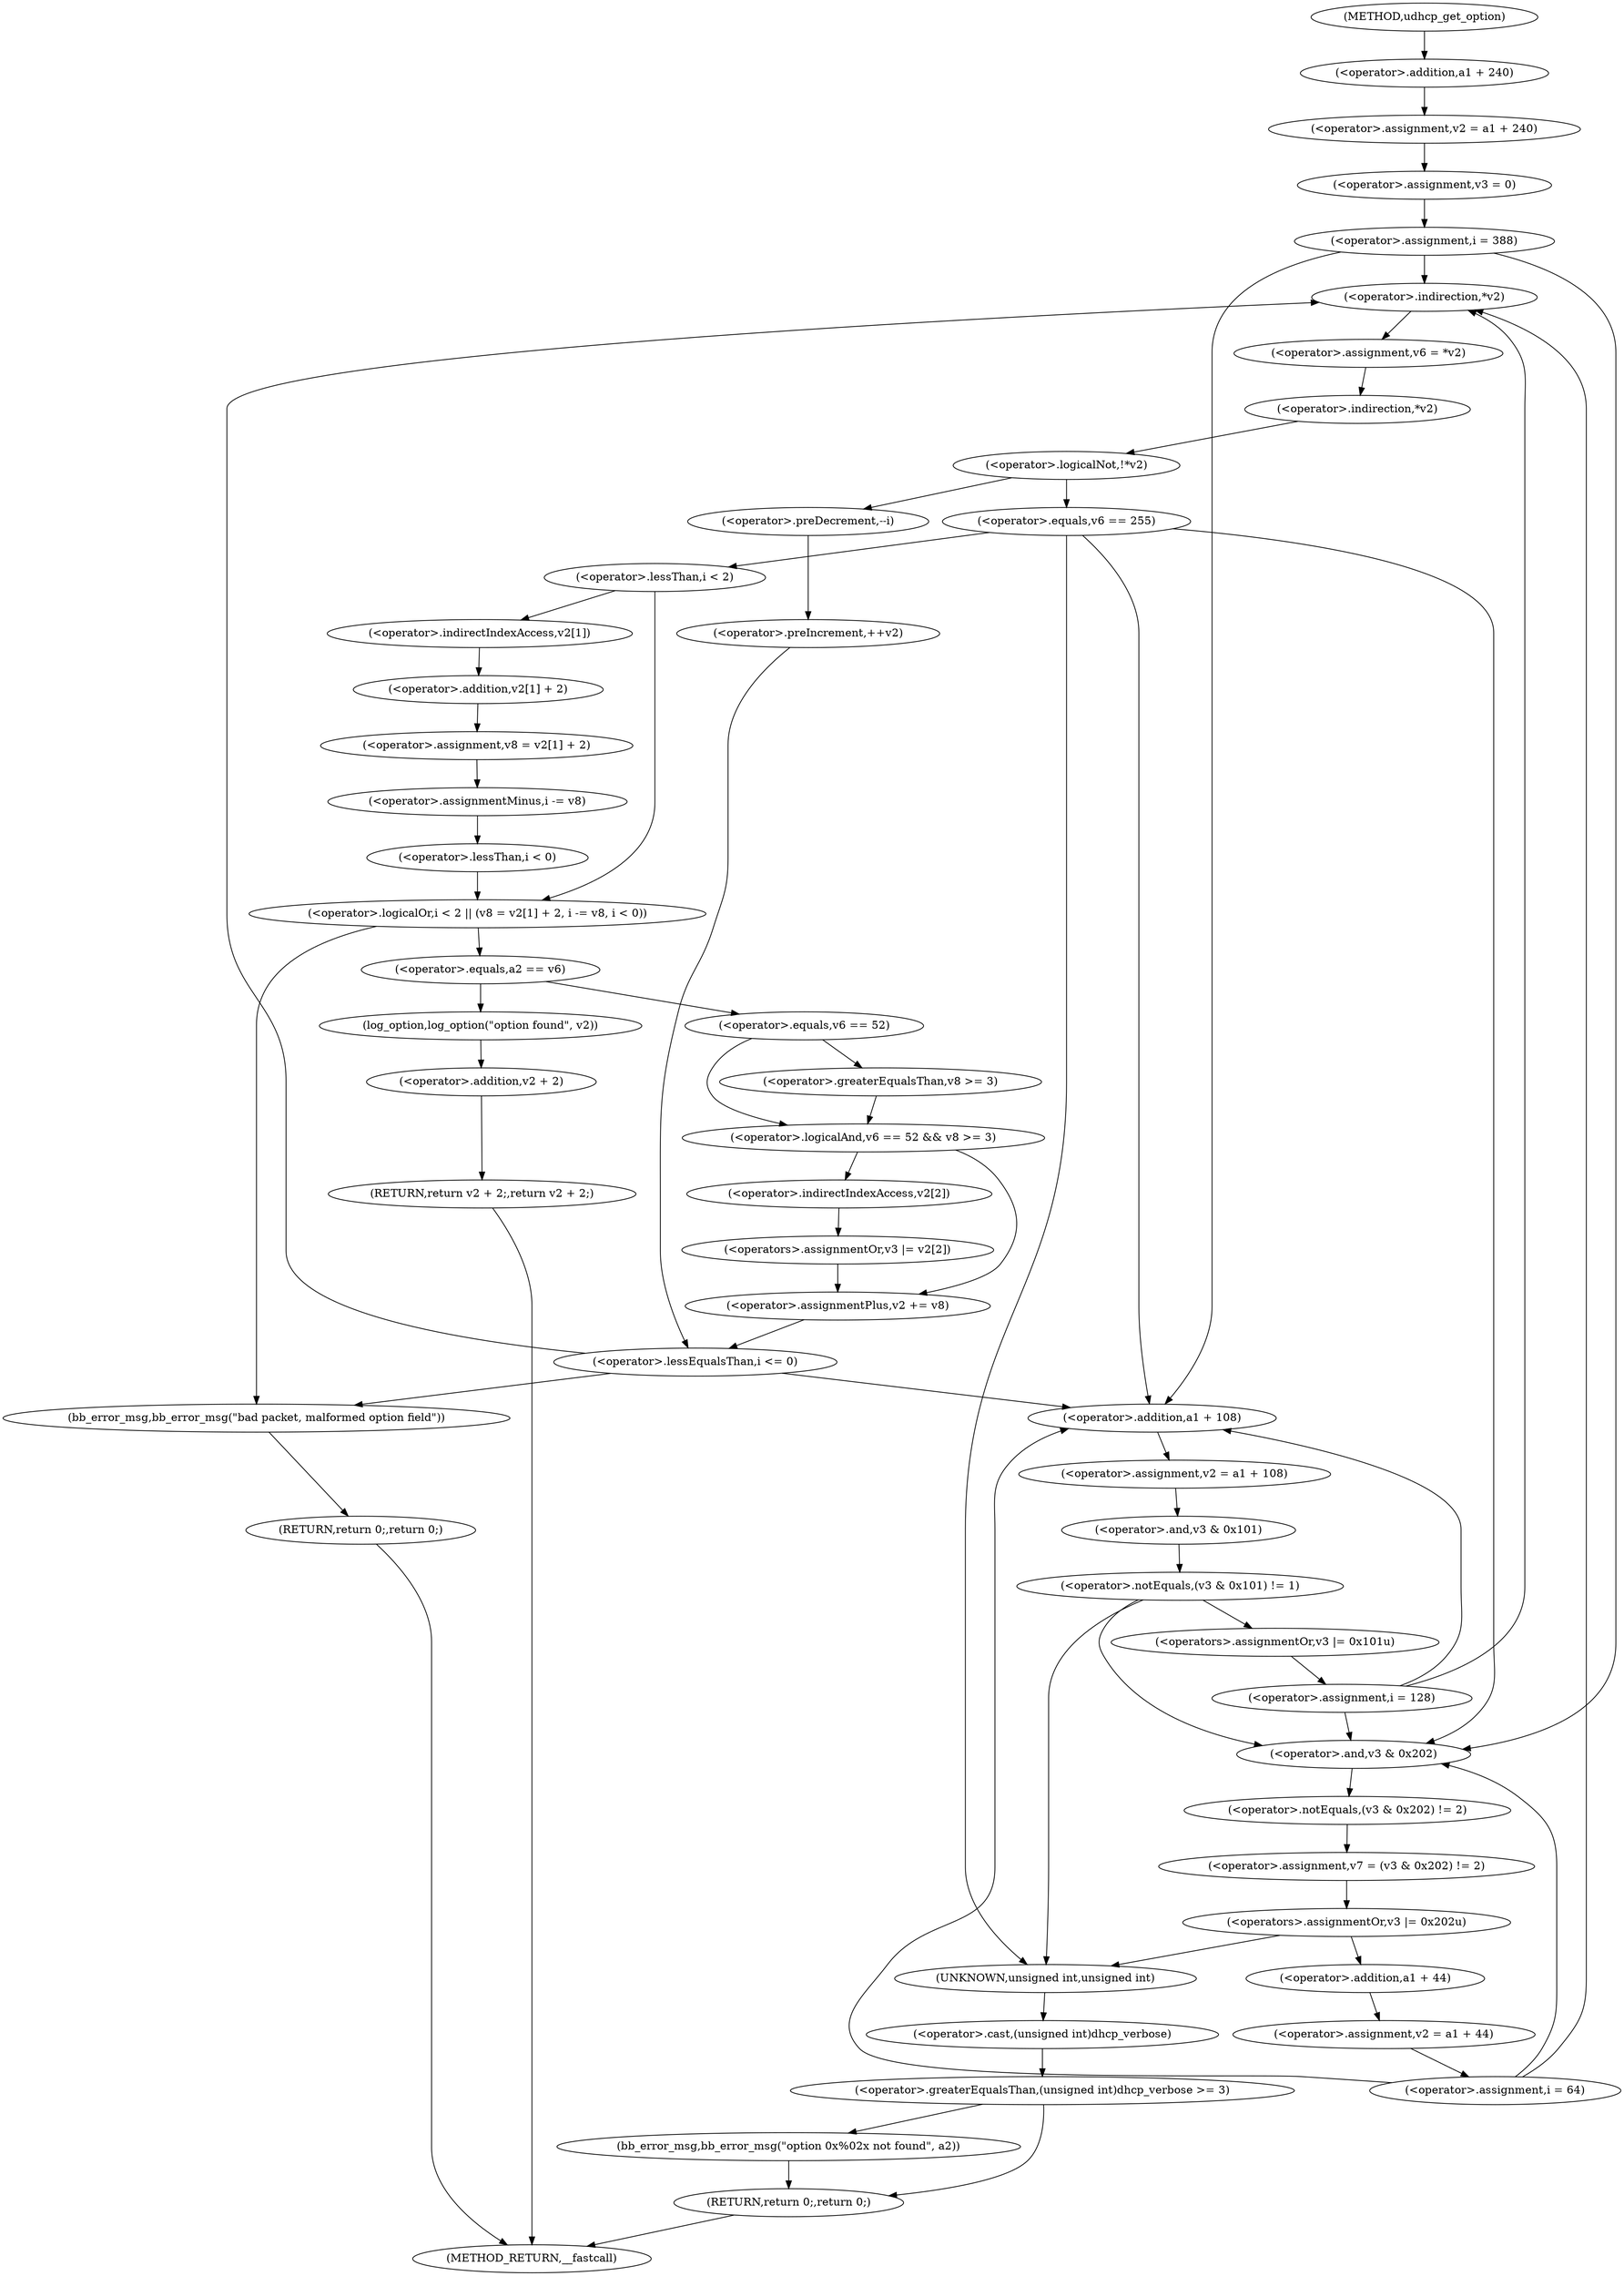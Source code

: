 digraph udhcp_get_option {  
"1000117" [label = "(<operator>.assignment,v2 = a1 + 240)" ]
"1000119" [label = "(<operator>.addition,a1 + 240)" ]
"1000122" [label = "(<operator>.assignment,v3 = 0)" ]
"1000126" [label = "(<operator>.assignment,i = 388)" ]
"1000129" [label = "(<operator>.assignment,i = 64)" ]
"1000139" [label = "(<operator>.assignment,v6 = *v2)" ]
"1000141" [label = "(<operator>.indirection,*v2)" ]
"1000144" [label = "(<operator>.logicalNot,!*v2)" ]
"1000145" [label = "(<operator>.indirection,*v2)" ]
"1000148" [label = "(<operator>.preDecrement,--i)" ]
"1000150" [label = "(<operator>.preIncrement,++v2)" ]
"1000154" [label = "(<operator>.equals,v6 == 255)" ]
"1000159" [label = "(<operator>.logicalOr,i < 2 || (v8 = v2[1] + 2, i -= v8, i < 0))" ]
"1000160" [label = "(<operator>.lessThan,i < 2)" ]
"1000164" [label = "(<operator>.assignment,v8 = v2[1] + 2)" ]
"1000166" [label = "(<operator>.addition,v2[1] + 2)" ]
"1000167" [label = "(<operator>.indirectIndexAccess,v2[1])" ]
"1000172" [label = "(<operator>.assignmentMinus,i -= v8)" ]
"1000175" [label = "(<operator>.lessThan,i < 0)" ]
"1000180" [label = "(bb_error_msg,bb_error_msg(\"bad packet, malformed option field\"))" ]
"1000182" [label = "(RETURN,return 0;,return 0;)" ]
"1000185" [label = "(<operator>.equals,a2 == v6)" ]
"1000189" [label = "(log_option,log_option(\"option found\", v2))" ]
"1000192" [label = "(RETURN,return v2 + 2;,return v2 + 2;)" ]
"1000193" [label = "(<operator>.addition,v2 + 2)" ]
"1000197" [label = "(<operator>.logicalAnd,v6 == 52 && v8 >= 3)" ]
"1000198" [label = "(<operator>.equals,v6 == 52)" ]
"1000201" [label = "(<operator>.greaterEqualsThan,v8 >= 3)" ]
"1000204" [label = "(<operators>.assignmentOr,v3 |= v2[2])" ]
"1000206" [label = "(<operator>.indirectIndexAccess,v2[2])" ]
"1000209" [label = "(<operator>.assignmentPlus,v2 += v8)" ]
"1000214" [label = "(<operator>.lessEqualsThan,i <= 0)" ]
"1000218" [label = "(<operator>.assignment,v2 = a1 + 108)" ]
"1000220" [label = "(<operator>.addition,a1 + 108)" ]
"1000224" [label = "(<operator>.notEquals,(v3 & 0x101) != 1)" ]
"1000225" [label = "(<operator>.and,v3 & 0x101)" ]
"1000230" [label = "(<operators>.assignmentOr,v3 |= 0x101u)" ]
"1000233" [label = "(<operator>.assignment,i = 128)" ]
"1000236" [label = "(<operator>.assignment,v7 = (v3 & 0x202) != 2)" ]
"1000238" [label = "(<operator>.notEquals,(v3 & 0x202) != 2)" ]
"1000239" [label = "(<operator>.and,v3 & 0x202)" ]
"1000243" [label = "(<operators>.assignmentOr,v3 |= 0x202u)" ]
"1000249" [label = "(<operator>.assignment,v2 = a1 + 44)" ]
"1000251" [label = "(<operator>.addition,a1 + 44)" ]
"1000255" [label = "(<operator>.greaterEqualsThan,(unsigned int)dhcp_verbose >= 3)" ]
"1000256" [label = "(<operator>.cast,(unsigned int)dhcp_verbose)" ]
"1000257" [label = "(UNKNOWN,unsigned int,unsigned int)" ]
"1000260" [label = "(bb_error_msg,bb_error_msg(\"option 0x%02x not found\", a2))" ]
"1000263" [label = "(RETURN,return 0;,return 0;)" ]
"1000107" [label = "(METHOD,udhcp_get_option)" ]
"1000265" [label = "(METHOD_RETURN,__fastcall)" ]
  "1000117" -> "1000122" 
  "1000119" -> "1000117" 
  "1000122" -> "1000126" 
  "1000126" -> "1000141" 
  "1000126" -> "1000220" 
  "1000126" -> "1000239" 
  "1000129" -> "1000141" 
  "1000129" -> "1000220" 
  "1000129" -> "1000239" 
  "1000139" -> "1000145" 
  "1000141" -> "1000139" 
  "1000144" -> "1000148" 
  "1000144" -> "1000154" 
  "1000145" -> "1000144" 
  "1000148" -> "1000150" 
  "1000150" -> "1000214" 
  "1000154" -> "1000257" 
  "1000154" -> "1000220" 
  "1000154" -> "1000239" 
  "1000154" -> "1000160" 
  "1000159" -> "1000180" 
  "1000159" -> "1000185" 
  "1000160" -> "1000159" 
  "1000160" -> "1000167" 
  "1000164" -> "1000172" 
  "1000166" -> "1000164" 
  "1000167" -> "1000166" 
  "1000172" -> "1000175" 
  "1000175" -> "1000159" 
  "1000180" -> "1000182" 
  "1000182" -> "1000265" 
  "1000185" -> "1000189" 
  "1000185" -> "1000198" 
  "1000189" -> "1000193" 
  "1000192" -> "1000265" 
  "1000193" -> "1000192" 
  "1000197" -> "1000206" 
  "1000197" -> "1000209" 
  "1000198" -> "1000197" 
  "1000198" -> "1000201" 
  "1000201" -> "1000197" 
  "1000204" -> "1000209" 
  "1000206" -> "1000204" 
  "1000209" -> "1000214" 
  "1000214" -> "1000141" 
  "1000214" -> "1000220" 
  "1000214" -> "1000180" 
  "1000218" -> "1000225" 
  "1000220" -> "1000218" 
  "1000224" -> "1000257" 
  "1000224" -> "1000239" 
  "1000224" -> "1000230" 
  "1000225" -> "1000224" 
  "1000230" -> "1000233" 
  "1000233" -> "1000141" 
  "1000233" -> "1000220" 
  "1000233" -> "1000239" 
  "1000236" -> "1000243" 
  "1000238" -> "1000236" 
  "1000239" -> "1000238" 
  "1000243" -> "1000257" 
  "1000243" -> "1000251" 
  "1000249" -> "1000129" 
  "1000251" -> "1000249" 
  "1000255" -> "1000260" 
  "1000255" -> "1000263" 
  "1000256" -> "1000255" 
  "1000257" -> "1000256" 
  "1000260" -> "1000263" 
  "1000263" -> "1000265" 
  "1000107" -> "1000119" 
}
